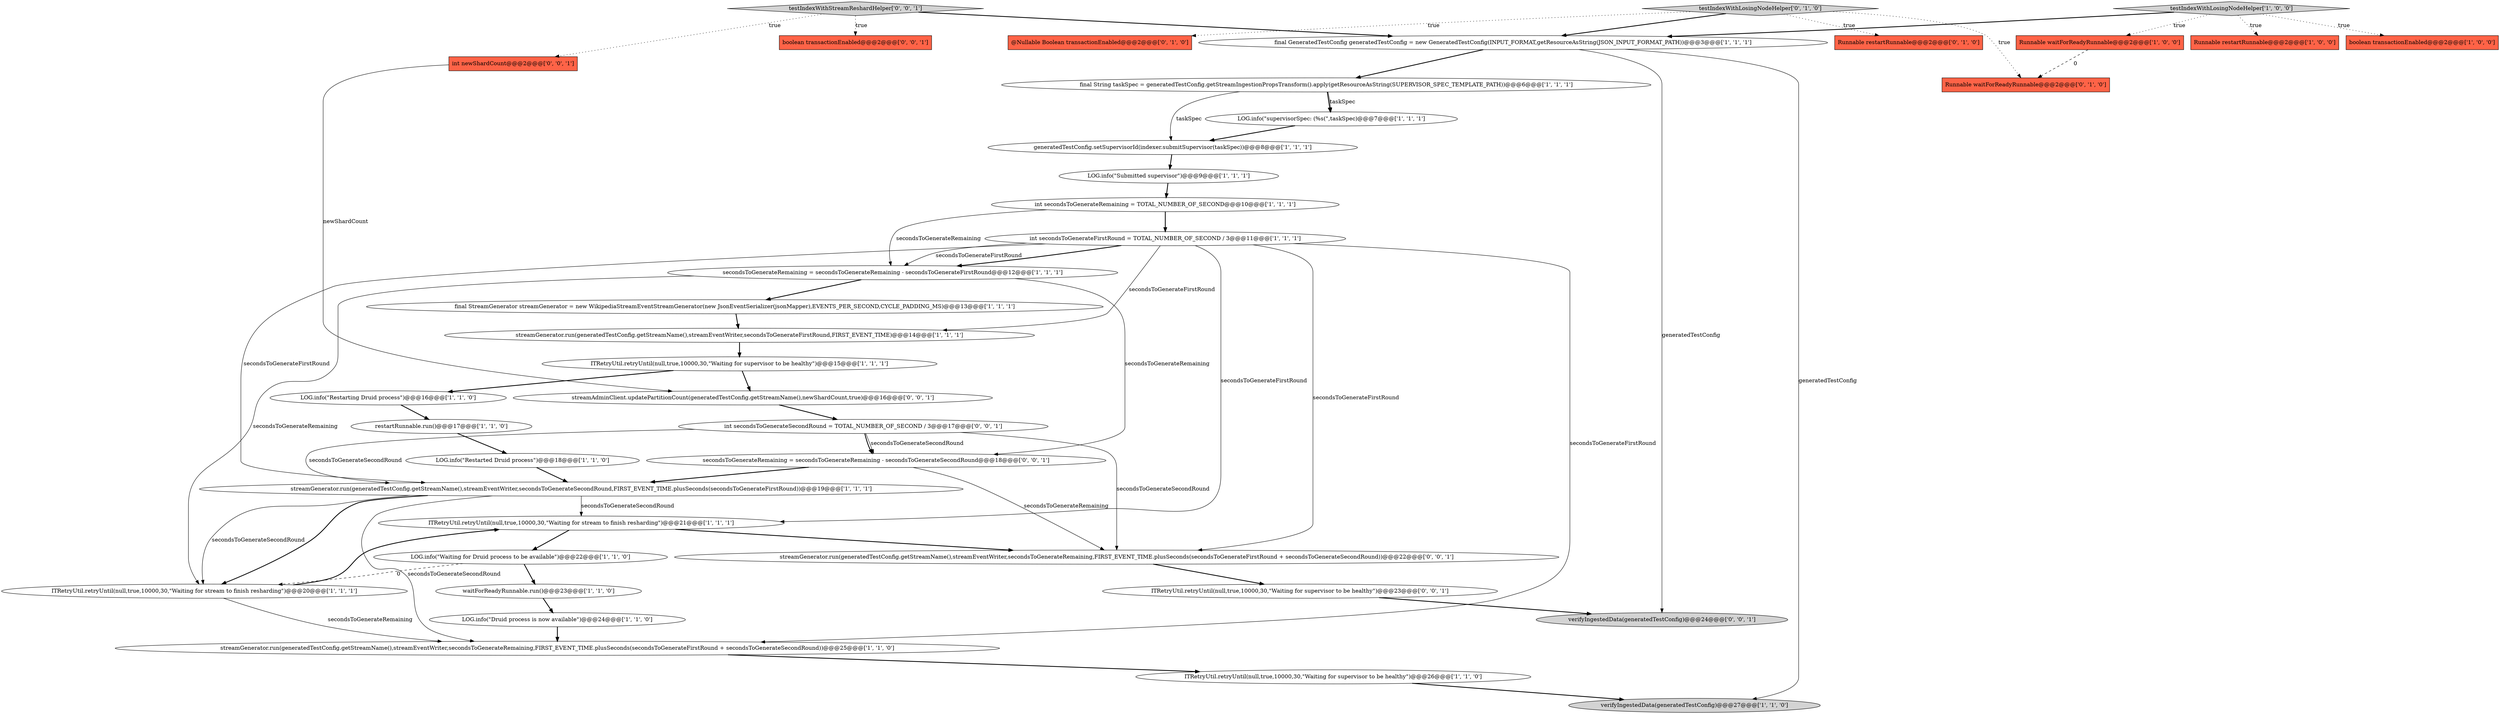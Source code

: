 digraph {
12 [style = filled, label = "restartRunnable.run()@@@17@@@['1', '1', '0']", fillcolor = white, shape = ellipse image = "AAA0AAABBB1BBB"];
18 [style = filled, label = "streamGenerator.run(generatedTestConfig.getStreamName(),streamEventWriter,secondsToGenerateSecondRound,FIRST_EVENT_TIME.plusSeconds(secondsToGenerateFirstRound))@@@19@@@['1', '1', '1']", fillcolor = white, shape = ellipse image = "AAA0AAABBB1BBB"];
17 [style = filled, label = "final String taskSpec = generatedTestConfig.getStreamIngestionPropsTransform().apply(getResourceAsString(SUPERVISOR_SPEC_TEMPLATE_PATH))@@@6@@@['1', '1', '1']", fillcolor = white, shape = ellipse image = "AAA0AAABBB1BBB"];
23 [style = filled, label = "int secondsToGenerateFirstRound = TOTAL_NUMBER_OF_SECOND / 3@@@11@@@['1', '1', '1']", fillcolor = white, shape = ellipse image = "AAA0AAABBB1BBB"];
27 [style = filled, label = "Runnable restartRunnable@@@2@@@['0', '1', '0']", fillcolor = tomato, shape = box image = "AAA0AAABBB2BBB"];
34 [style = filled, label = "boolean transactionEnabled@@@2@@@['0', '0', '1']", fillcolor = tomato, shape = box image = "AAA0AAABBB3BBB"];
25 [style = filled, label = "secondsToGenerateRemaining = secondsToGenerateRemaining - secondsToGenerateFirstRound@@@12@@@['1', '1', '1']", fillcolor = white, shape = ellipse image = "AAA0AAABBB1BBB"];
26 [style = filled, label = "ITRetryUtil.retryUntil(null,true,10000,30,\"Waiting for stream to finish resharding\")@@@21@@@['1', '1', '1']", fillcolor = white, shape = ellipse image = "AAA0AAABBB1BBB"];
24 [style = filled, label = "ITRetryUtil.retryUntil(null,true,10000,30,\"Waiting for supervisor to be healthy\")@@@26@@@['1', '1', '0']", fillcolor = white, shape = ellipse image = "AAA0AAABBB1BBB"];
35 [style = filled, label = "testIndexWithStreamReshardHelper['0', '0', '1']", fillcolor = lightgray, shape = diamond image = "AAA0AAABBB3BBB"];
33 [style = filled, label = "verifyIngestedData(generatedTestConfig)@@@24@@@['0', '0', '1']", fillcolor = lightgray, shape = ellipse image = "AAA0AAABBB3BBB"];
9 [style = filled, label = "int secondsToGenerateRemaining = TOTAL_NUMBER_OF_SECOND@@@10@@@['1', '1', '1']", fillcolor = white, shape = ellipse image = "AAA0AAABBB1BBB"];
14 [style = filled, label = "Runnable waitForReadyRunnable@@@2@@@['1', '0', '0']", fillcolor = tomato, shape = box image = "AAA1AAABBB1BBB"];
38 [style = filled, label = "ITRetryUtil.retryUntil(null,true,10000,30,\"Waiting for supervisor to be healthy\")@@@23@@@['0', '0', '1']", fillcolor = white, shape = ellipse image = "AAA0AAABBB3BBB"];
29 [style = filled, label = "Runnable waitForReadyRunnable@@@2@@@['0', '1', '0']", fillcolor = tomato, shape = box image = "AAA1AAABBB2BBB"];
36 [style = filled, label = "streamAdminClient.updatePartitionCount(generatedTestConfig.getStreamName(),newShardCount,true)@@@16@@@['0', '0', '1']", fillcolor = white, shape = ellipse image = "AAA0AAABBB3BBB"];
39 [style = filled, label = "streamGenerator.run(generatedTestConfig.getStreamName(),streamEventWriter,secondsToGenerateRemaining,FIRST_EVENT_TIME.plusSeconds(secondsToGenerateFirstRound + secondsToGenerateSecondRound))@@@22@@@['0', '0', '1']", fillcolor = white, shape = ellipse image = "AAA0AAABBB3BBB"];
20 [style = filled, label = "waitForReadyRunnable.run()@@@23@@@['1', '1', '0']", fillcolor = white, shape = ellipse image = "AAA0AAABBB1BBB"];
6 [style = filled, label = "boolean transactionEnabled@@@2@@@['1', '0', '0']", fillcolor = tomato, shape = box image = "AAA0AAABBB1BBB"];
3 [style = filled, label = "ITRetryUtil.retryUntil(null,true,10000,30,\"Waiting for stream to finish resharding\")@@@20@@@['1', '1', '1']", fillcolor = white, shape = ellipse image = "AAA0AAABBB1BBB"];
15 [style = filled, label = "ITRetryUtil.retryUntil(null,true,10000,30,\"Waiting for supervisor to be healthy\")@@@15@@@['1', '1', '1']", fillcolor = white, shape = ellipse image = "AAA0AAABBB1BBB"];
32 [style = filled, label = "int secondsToGenerateSecondRound = TOTAL_NUMBER_OF_SECOND / 3@@@17@@@['0', '0', '1']", fillcolor = white, shape = ellipse image = "AAA0AAABBB3BBB"];
21 [style = filled, label = "LOG.info(\"supervisorSpec: (%s(\",taskSpec)@@@7@@@['1', '1', '1']", fillcolor = white, shape = ellipse image = "AAA0AAABBB1BBB"];
30 [style = filled, label = "testIndexWithLosingNodeHelper['0', '1', '0']", fillcolor = lightgray, shape = diamond image = "AAA0AAABBB2BBB"];
13 [style = filled, label = "testIndexWithLosingNodeHelper['1', '0', '0']", fillcolor = lightgray, shape = diamond image = "AAA0AAABBB1BBB"];
1 [style = filled, label = "LOG.info(\"Waiting for Druid process to be available\")@@@22@@@['1', '1', '0']", fillcolor = white, shape = ellipse image = "AAA0AAABBB1BBB"];
7 [style = filled, label = "verifyIngestedData(generatedTestConfig)@@@27@@@['1', '1', '0']", fillcolor = lightgray, shape = ellipse image = "AAA0AAABBB1BBB"];
2 [style = filled, label = "generatedTestConfig.setSupervisorId(indexer.submitSupervisor(taskSpec))@@@8@@@['1', '1', '1']", fillcolor = white, shape = ellipse image = "AAA0AAABBB1BBB"];
10 [style = filled, label = "final GeneratedTestConfig generatedTestConfig = new GeneratedTestConfig(INPUT_FORMAT,getResourceAsString(JSON_INPUT_FORMAT_PATH))@@@3@@@['1', '1', '1']", fillcolor = white, shape = ellipse image = "AAA0AAABBB1BBB"];
28 [style = filled, label = "@Nullable Boolean transactionEnabled@@@2@@@['0', '1', '0']", fillcolor = tomato, shape = box image = "AAA0AAABBB2BBB"];
0 [style = filled, label = "Runnable restartRunnable@@@2@@@['1', '0', '0']", fillcolor = tomato, shape = box image = "AAA0AAABBB1BBB"];
19 [style = filled, label = "LOG.info(\"Druid process is now available\")@@@24@@@['1', '1', '0']", fillcolor = white, shape = ellipse image = "AAA0AAABBB1BBB"];
22 [style = filled, label = "final StreamGenerator streamGenerator = new WikipediaStreamEventStreamGenerator(new JsonEventSerializer(jsonMapper),EVENTS_PER_SECOND,CYCLE_PADDING_MS)@@@13@@@['1', '1', '1']", fillcolor = white, shape = ellipse image = "AAA0AAABBB1BBB"];
8 [style = filled, label = "streamGenerator.run(generatedTestConfig.getStreamName(),streamEventWriter,secondsToGenerateRemaining,FIRST_EVENT_TIME.plusSeconds(secondsToGenerateFirstRound + secondsToGenerateSecondRound))@@@25@@@['1', '1', '0']", fillcolor = white, shape = ellipse image = "AAA0AAABBB1BBB"];
4 [style = filled, label = "LOG.info(\"Submitted supervisor\")@@@9@@@['1', '1', '1']", fillcolor = white, shape = ellipse image = "AAA0AAABBB1BBB"];
5 [style = filled, label = "streamGenerator.run(generatedTestConfig.getStreamName(),streamEventWriter,secondsToGenerateFirstRound,FIRST_EVENT_TIME)@@@14@@@['1', '1', '1']", fillcolor = white, shape = ellipse image = "AAA0AAABBB1BBB"];
11 [style = filled, label = "LOG.info(\"Restarting Druid process\")@@@16@@@['1', '1', '0']", fillcolor = white, shape = ellipse image = "AAA0AAABBB1BBB"];
16 [style = filled, label = "LOG.info(\"Restarted Druid process\")@@@18@@@['1', '1', '0']", fillcolor = white, shape = ellipse image = "AAA0AAABBB1BBB"];
37 [style = filled, label = "int newShardCount@@@2@@@['0', '0', '1']", fillcolor = tomato, shape = box image = "AAA0AAABBB3BBB"];
31 [style = filled, label = "secondsToGenerateRemaining = secondsToGenerateRemaining - secondsToGenerateSecondRound@@@18@@@['0', '0', '1']", fillcolor = white, shape = ellipse image = "AAA0AAABBB3BBB"];
13->6 [style = dotted, label="true"];
4->9 [style = bold, label=""];
13->10 [style = bold, label=""];
17->21 [style = solid, label="taskSpec"];
23->25 [style = bold, label=""];
18->3 [style = bold, label=""];
16->18 [style = bold, label=""];
23->39 [style = solid, label="secondsToGenerateFirstRound"];
23->8 [style = solid, label="secondsToGenerateFirstRound"];
32->31 [style = solid, label="secondsToGenerateSecondRound"];
25->31 [style = solid, label="secondsToGenerateRemaining"];
32->18 [style = solid, label="secondsToGenerateSecondRound"];
1->3 [style = dashed, label="0"];
25->22 [style = bold, label=""];
30->27 [style = dotted, label="true"];
17->2 [style = solid, label="taskSpec"];
9->25 [style = solid, label="secondsToGenerateRemaining"];
18->3 [style = solid, label="secondsToGenerateSecondRound"];
26->1 [style = bold, label=""];
31->39 [style = solid, label="secondsToGenerateRemaining"];
3->26 [style = bold, label=""];
1->20 [style = bold, label=""];
5->15 [style = bold, label=""];
36->32 [style = bold, label=""];
31->18 [style = bold, label=""];
25->3 [style = solid, label="secondsToGenerateRemaining"];
10->17 [style = bold, label=""];
11->12 [style = bold, label=""];
12->16 [style = bold, label=""];
23->25 [style = solid, label="secondsToGenerateFirstRound"];
3->8 [style = solid, label="secondsToGenerateRemaining"];
37->36 [style = solid, label="newShardCount"];
23->26 [style = solid, label="secondsToGenerateFirstRound"];
2->4 [style = bold, label=""];
22->5 [style = bold, label=""];
26->39 [style = bold, label=""];
19->8 [style = bold, label=""];
21->2 [style = bold, label=""];
9->23 [style = bold, label=""];
30->29 [style = dotted, label="true"];
15->11 [style = bold, label=""];
13->0 [style = dotted, label="true"];
32->39 [style = solid, label="secondsToGenerateSecondRound"];
23->18 [style = solid, label="secondsToGenerateFirstRound"];
30->10 [style = bold, label=""];
39->38 [style = bold, label=""];
35->34 [style = dotted, label="true"];
18->26 [style = solid, label="secondsToGenerateSecondRound"];
35->10 [style = bold, label=""];
35->37 [style = dotted, label="true"];
10->7 [style = solid, label="generatedTestConfig"];
23->5 [style = solid, label="secondsToGenerateFirstRound"];
10->33 [style = solid, label="generatedTestConfig"];
20->19 [style = bold, label=""];
24->7 [style = bold, label=""];
38->33 [style = bold, label=""];
13->14 [style = dotted, label="true"];
30->28 [style = dotted, label="true"];
17->21 [style = bold, label=""];
14->29 [style = dashed, label="0"];
32->31 [style = bold, label=""];
18->8 [style = solid, label="secondsToGenerateSecondRound"];
15->36 [style = bold, label=""];
8->24 [style = bold, label=""];
}
